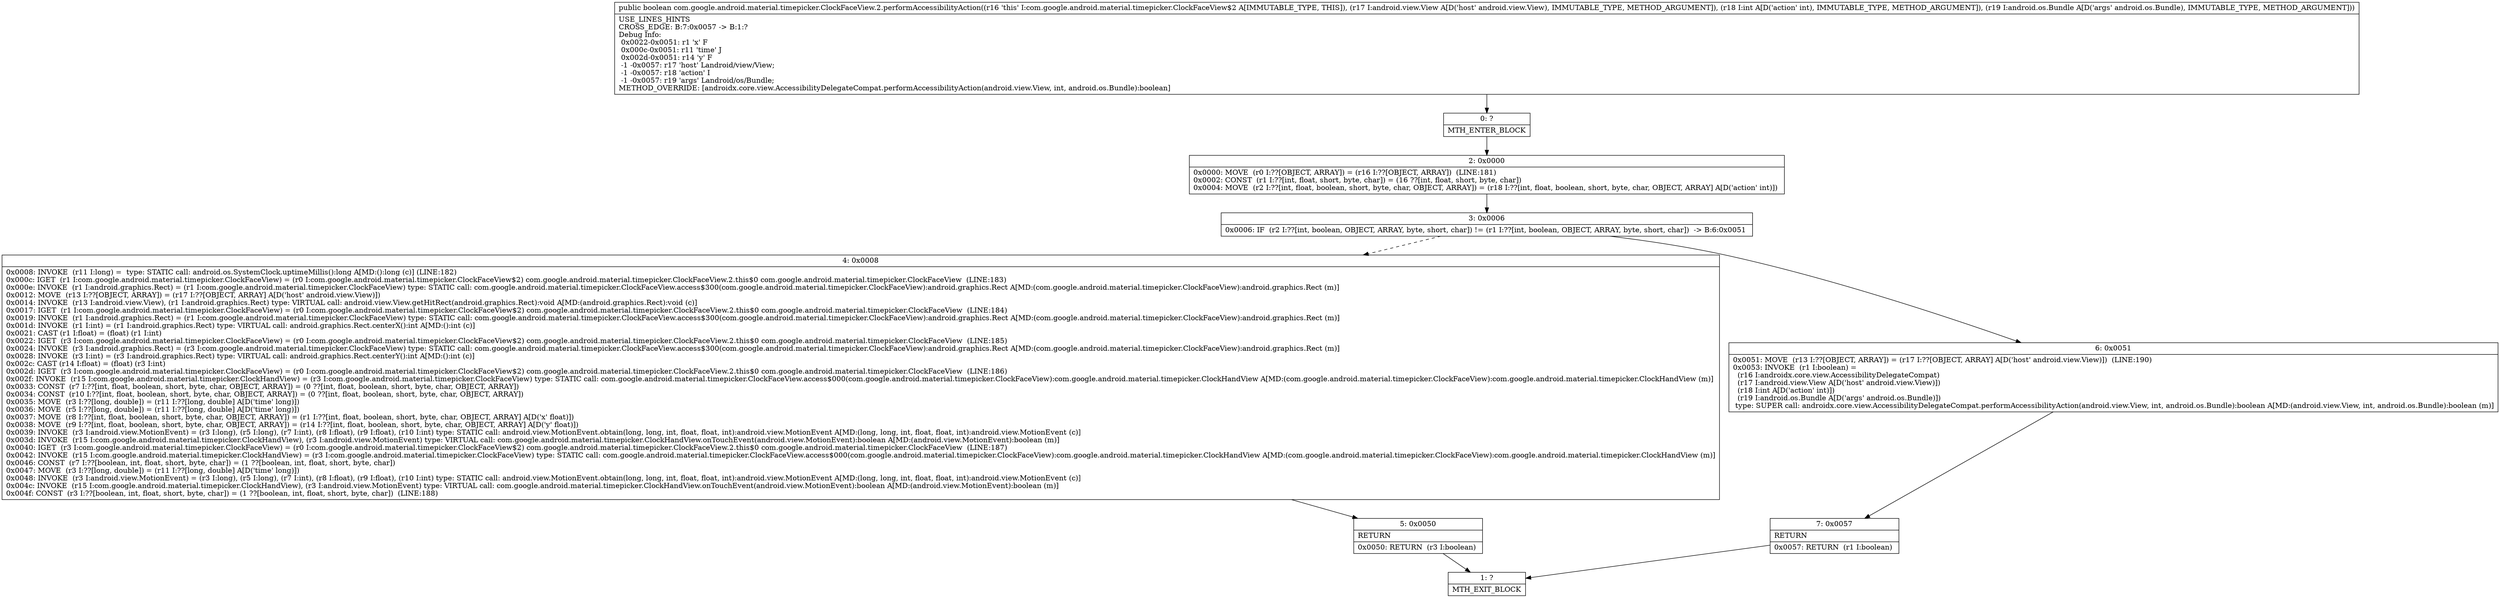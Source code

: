 digraph "CFG forcom.google.android.material.timepicker.ClockFaceView.2.performAccessibilityAction(Landroid\/view\/View;ILandroid\/os\/Bundle;)Z" {
Node_0 [shape=record,label="{0\:\ ?|MTH_ENTER_BLOCK\l}"];
Node_2 [shape=record,label="{2\:\ 0x0000|0x0000: MOVE  (r0 I:??[OBJECT, ARRAY]) = (r16 I:??[OBJECT, ARRAY])  (LINE:181)\l0x0002: CONST  (r1 I:??[int, float, short, byte, char]) = (16 ??[int, float, short, byte, char]) \l0x0004: MOVE  (r2 I:??[int, float, boolean, short, byte, char, OBJECT, ARRAY]) = (r18 I:??[int, float, boolean, short, byte, char, OBJECT, ARRAY] A[D('action' int)]) \l}"];
Node_3 [shape=record,label="{3\:\ 0x0006|0x0006: IF  (r2 I:??[int, boolean, OBJECT, ARRAY, byte, short, char]) != (r1 I:??[int, boolean, OBJECT, ARRAY, byte, short, char])  \-\> B:6:0x0051 \l}"];
Node_4 [shape=record,label="{4\:\ 0x0008|0x0008: INVOKE  (r11 I:long) =  type: STATIC call: android.os.SystemClock.uptimeMillis():long A[MD:():long (c)] (LINE:182)\l0x000c: IGET  (r1 I:com.google.android.material.timepicker.ClockFaceView) = (r0 I:com.google.android.material.timepicker.ClockFaceView$2) com.google.android.material.timepicker.ClockFaceView.2.this$0 com.google.android.material.timepicker.ClockFaceView  (LINE:183)\l0x000e: INVOKE  (r1 I:android.graphics.Rect) = (r1 I:com.google.android.material.timepicker.ClockFaceView) type: STATIC call: com.google.android.material.timepicker.ClockFaceView.access$300(com.google.android.material.timepicker.ClockFaceView):android.graphics.Rect A[MD:(com.google.android.material.timepicker.ClockFaceView):android.graphics.Rect (m)]\l0x0012: MOVE  (r13 I:??[OBJECT, ARRAY]) = (r17 I:??[OBJECT, ARRAY] A[D('host' android.view.View)]) \l0x0014: INVOKE  (r13 I:android.view.View), (r1 I:android.graphics.Rect) type: VIRTUAL call: android.view.View.getHitRect(android.graphics.Rect):void A[MD:(android.graphics.Rect):void (c)]\l0x0017: IGET  (r1 I:com.google.android.material.timepicker.ClockFaceView) = (r0 I:com.google.android.material.timepicker.ClockFaceView$2) com.google.android.material.timepicker.ClockFaceView.2.this$0 com.google.android.material.timepicker.ClockFaceView  (LINE:184)\l0x0019: INVOKE  (r1 I:android.graphics.Rect) = (r1 I:com.google.android.material.timepicker.ClockFaceView) type: STATIC call: com.google.android.material.timepicker.ClockFaceView.access$300(com.google.android.material.timepicker.ClockFaceView):android.graphics.Rect A[MD:(com.google.android.material.timepicker.ClockFaceView):android.graphics.Rect (m)]\l0x001d: INVOKE  (r1 I:int) = (r1 I:android.graphics.Rect) type: VIRTUAL call: android.graphics.Rect.centerX():int A[MD:():int (c)]\l0x0021: CAST (r1 I:float) = (float) (r1 I:int) \l0x0022: IGET  (r3 I:com.google.android.material.timepicker.ClockFaceView) = (r0 I:com.google.android.material.timepicker.ClockFaceView$2) com.google.android.material.timepicker.ClockFaceView.2.this$0 com.google.android.material.timepicker.ClockFaceView  (LINE:185)\l0x0024: INVOKE  (r3 I:android.graphics.Rect) = (r3 I:com.google.android.material.timepicker.ClockFaceView) type: STATIC call: com.google.android.material.timepicker.ClockFaceView.access$300(com.google.android.material.timepicker.ClockFaceView):android.graphics.Rect A[MD:(com.google.android.material.timepicker.ClockFaceView):android.graphics.Rect (m)]\l0x0028: INVOKE  (r3 I:int) = (r3 I:android.graphics.Rect) type: VIRTUAL call: android.graphics.Rect.centerY():int A[MD:():int (c)]\l0x002c: CAST (r14 I:float) = (float) (r3 I:int) \l0x002d: IGET  (r3 I:com.google.android.material.timepicker.ClockFaceView) = (r0 I:com.google.android.material.timepicker.ClockFaceView$2) com.google.android.material.timepicker.ClockFaceView.2.this$0 com.google.android.material.timepicker.ClockFaceView  (LINE:186)\l0x002f: INVOKE  (r15 I:com.google.android.material.timepicker.ClockHandView) = (r3 I:com.google.android.material.timepicker.ClockFaceView) type: STATIC call: com.google.android.material.timepicker.ClockFaceView.access$000(com.google.android.material.timepicker.ClockFaceView):com.google.android.material.timepicker.ClockHandView A[MD:(com.google.android.material.timepicker.ClockFaceView):com.google.android.material.timepicker.ClockHandView (m)]\l0x0033: CONST  (r7 I:??[int, float, boolean, short, byte, char, OBJECT, ARRAY]) = (0 ??[int, float, boolean, short, byte, char, OBJECT, ARRAY]) \l0x0034: CONST  (r10 I:??[int, float, boolean, short, byte, char, OBJECT, ARRAY]) = (0 ??[int, float, boolean, short, byte, char, OBJECT, ARRAY]) \l0x0035: MOVE  (r3 I:??[long, double]) = (r11 I:??[long, double] A[D('time' long)]) \l0x0036: MOVE  (r5 I:??[long, double]) = (r11 I:??[long, double] A[D('time' long)]) \l0x0037: MOVE  (r8 I:??[int, float, boolean, short, byte, char, OBJECT, ARRAY]) = (r1 I:??[int, float, boolean, short, byte, char, OBJECT, ARRAY] A[D('x' float)]) \l0x0038: MOVE  (r9 I:??[int, float, boolean, short, byte, char, OBJECT, ARRAY]) = (r14 I:??[int, float, boolean, short, byte, char, OBJECT, ARRAY] A[D('y' float)]) \l0x0039: INVOKE  (r3 I:android.view.MotionEvent) = (r3 I:long), (r5 I:long), (r7 I:int), (r8 I:float), (r9 I:float), (r10 I:int) type: STATIC call: android.view.MotionEvent.obtain(long, long, int, float, float, int):android.view.MotionEvent A[MD:(long, long, int, float, float, int):android.view.MotionEvent (c)]\l0x003d: INVOKE  (r15 I:com.google.android.material.timepicker.ClockHandView), (r3 I:android.view.MotionEvent) type: VIRTUAL call: com.google.android.material.timepicker.ClockHandView.onTouchEvent(android.view.MotionEvent):boolean A[MD:(android.view.MotionEvent):boolean (m)]\l0x0040: IGET  (r3 I:com.google.android.material.timepicker.ClockFaceView) = (r0 I:com.google.android.material.timepicker.ClockFaceView$2) com.google.android.material.timepicker.ClockFaceView.2.this$0 com.google.android.material.timepicker.ClockFaceView  (LINE:187)\l0x0042: INVOKE  (r15 I:com.google.android.material.timepicker.ClockHandView) = (r3 I:com.google.android.material.timepicker.ClockFaceView) type: STATIC call: com.google.android.material.timepicker.ClockFaceView.access$000(com.google.android.material.timepicker.ClockFaceView):com.google.android.material.timepicker.ClockHandView A[MD:(com.google.android.material.timepicker.ClockFaceView):com.google.android.material.timepicker.ClockHandView (m)]\l0x0046: CONST  (r7 I:??[boolean, int, float, short, byte, char]) = (1 ??[boolean, int, float, short, byte, char]) \l0x0047: MOVE  (r3 I:??[long, double]) = (r11 I:??[long, double] A[D('time' long)]) \l0x0048: INVOKE  (r3 I:android.view.MotionEvent) = (r3 I:long), (r5 I:long), (r7 I:int), (r8 I:float), (r9 I:float), (r10 I:int) type: STATIC call: android.view.MotionEvent.obtain(long, long, int, float, float, int):android.view.MotionEvent A[MD:(long, long, int, float, float, int):android.view.MotionEvent (c)]\l0x004c: INVOKE  (r15 I:com.google.android.material.timepicker.ClockHandView), (r3 I:android.view.MotionEvent) type: VIRTUAL call: com.google.android.material.timepicker.ClockHandView.onTouchEvent(android.view.MotionEvent):boolean A[MD:(android.view.MotionEvent):boolean (m)]\l0x004f: CONST  (r3 I:??[boolean, int, float, short, byte, char]) = (1 ??[boolean, int, float, short, byte, char])  (LINE:188)\l}"];
Node_5 [shape=record,label="{5\:\ 0x0050|RETURN\l|0x0050: RETURN  (r3 I:boolean) \l}"];
Node_1 [shape=record,label="{1\:\ ?|MTH_EXIT_BLOCK\l}"];
Node_6 [shape=record,label="{6\:\ 0x0051|0x0051: MOVE  (r13 I:??[OBJECT, ARRAY]) = (r17 I:??[OBJECT, ARRAY] A[D('host' android.view.View)])  (LINE:190)\l0x0053: INVOKE  (r1 I:boolean) = \l  (r16 I:androidx.core.view.AccessibilityDelegateCompat)\l  (r17 I:android.view.View A[D('host' android.view.View)])\l  (r18 I:int A[D('action' int)])\l  (r19 I:android.os.Bundle A[D('args' android.os.Bundle)])\l type: SUPER call: androidx.core.view.AccessibilityDelegateCompat.performAccessibilityAction(android.view.View, int, android.os.Bundle):boolean A[MD:(android.view.View, int, android.os.Bundle):boolean (m)]\l}"];
Node_7 [shape=record,label="{7\:\ 0x0057|RETURN\l|0x0057: RETURN  (r1 I:boolean) \l}"];
MethodNode[shape=record,label="{public boolean com.google.android.material.timepicker.ClockFaceView.2.performAccessibilityAction((r16 'this' I:com.google.android.material.timepicker.ClockFaceView$2 A[IMMUTABLE_TYPE, THIS]), (r17 I:android.view.View A[D('host' android.view.View), IMMUTABLE_TYPE, METHOD_ARGUMENT]), (r18 I:int A[D('action' int), IMMUTABLE_TYPE, METHOD_ARGUMENT]), (r19 I:android.os.Bundle A[D('args' android.os.Bundle), IMMUTABLE_TYPE, METHOD_ARGUMENT]))  | USE_LINES_HINTS\lCROSS_EDGE: B:7:0x0057 \-\> B:1:?\lDebug Info:\l  0x0022\-0x0051: r1 'x' F\l  0x000c\-0x0051: r11 'time' J\l  0x002d\-0x0051: r14 'y' F\l  \-1 \-0x0057: r17 'host' Landroid\/view\/View;\l  \-1 \-0x0057: r18 'action' I\l  \-1 \-0x0057: r19 'args' Landroid\/os\/Bundle;\lMETHOD_OVERRIDE: [androidx.core.view.AccessibilityDelegateCompat.performAccessibilityAction(android.view.View, int, android.os.Bundle):boolean]\l}"];
MethodNode -> Node_0;Node_0 -> Node_2;
Node_2 -> Node_3;
Node_3 -> Node_4[style=dashed];
Node_3 -> Node_6;
Node_4 -> Node_5;
Node_5 -> Node_1;
Node_6 -> Node_7;
Node_7 -> Node_1;
}

